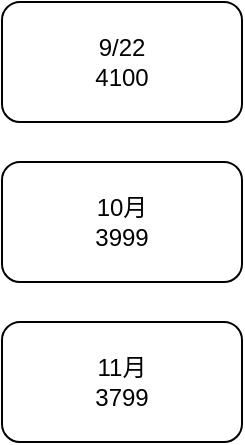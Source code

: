 <mxfile version="24.0.8" type="github">
  <diagram name="ページ1" id="sJdgqnWTwmwJeYScPq3U">
    <mxGraphModel dx="1194" dy="615" grid="1" gridSize="10" guides="1" tooltips="1" connect="1" arrows="1" fold="1" page="1" pageScale="1" pageWidth="827" pageHeight="1169" math="0" shadow="0">
      <root>
        <mxCell id="0" />
        <mxCell id="1" parent="0" />
        <mxCell id="VUumhWbg6nrtD570LS9--2" value="&lt;div&gt;9/22&lt;/div&gt;&lt;div&gt;4100&lt;/div&gt;" style="rounded=1;whiteSpace=wrap;html=1;" vertex="1" parent="1">
          <mxGeometry x="40" y="80" width="120" height="60" as="geometry" />
        </mxCell>
        <mxCell id="VUumhWbg6nrtD570LS9--3" value="&lt;div&gt;10月&lt;/div&gt;&lt;div&gt;3999&lt;/div&gt;" style="rounded=1;whiteSpace=wrap;html=1;" vertex="1" parent="1">
          <mxGeometry x="40" y="160" width="120" height="60" as="geometry" />
        </mxCell>
        <mxCell id="VUumhWbg6nrtD570LS9--4" value="&lt;div&gt;11月&lt;/div&gt;&lt;div&gt;3799&lt;/div&gt;" style="rounded=1;whiteSpace=wrap;html=1;" vertex="1" parent="1">
          <mxGeometry x="40" y="240" width="120" height="60" as="geometry" />
        </mxCell>
      </root>
    </mxGraphModel>
  </diagram>
</mxfile>

